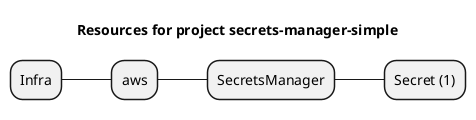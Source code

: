 @startmindmap
title Resources for project secrets-manager-simple
skinparam monochrome true
+ Infra
++ aws
+++ SecretsManager
++++ Secret (1)
@endmindmap